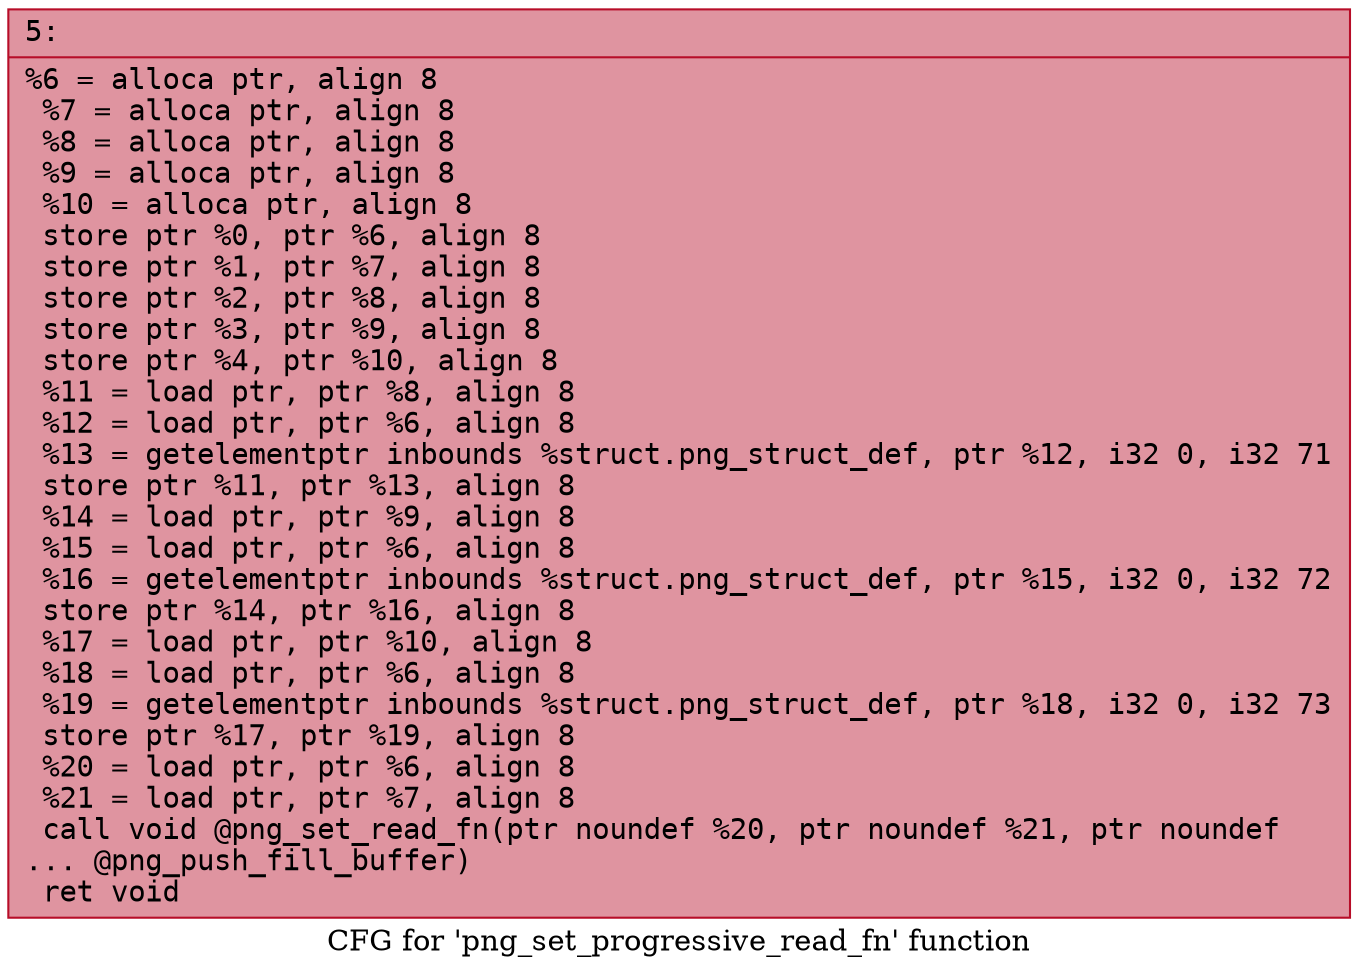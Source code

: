 digraph "CFG for 'png_set_progressive_read_fn' function" {
	label="CFG for 'png_set_progressive_read_fn' function";

	Node0x6000037e0ff0 [shape=record,color="#b70d28ff", style=filled, fillcolor="#b70d2870" fontname="Courier",label="{5:\l|  %6 = alloca ptr, align 8\l  %7 = alloca ptr, align 8\l  %8 = alloca ptr, align 8\l  %9 = alloca ptr, align 8\l  %10 = alloca ptr, align 8\l  store ptr %0, ptr %6, align 8\l  store ptr %1, ptr %7, align 8\l  store ptr %2, ptr %8, align 8\l  store ptr %3, ptr %9, align 8\l  store ptr %4, ptr %10, align 8\l  %11 = load ptr, ptr %8, align 8\l  %12 = load ptr, ptr %6, align 8\l  %13 = getelementptr inbounds %struct.png_struct_def, ptr %12, i32 0, i32 71\l  store ptr %11, ptr %13, align 8\l  %14 = load ptr, ptr %9, align 8\l  %15 = load ptr, ptr %6, align 8\l  %16 = getelementptr inbounds %struct.png_struct_def, ptr %15, i32 0, i32 72\l  store ptr %14, ptr %16, align 8\l  %17 = load ptr, ptr %10, align 8\l  %18 = load ptr, ptr %6, align 8\l  %19 = getelementptr inbounds %struct.png_struct_def, ptr %18, i32 0, i32 73\l  store ptr %17, ptr %19, align 8\l  %20 = load ptr, ptr %6, align 8\l  %21 = load ptr, ptr %7, align 8\l  call void @png_set_read_fn(ptr noundef %20, ptr noundef %21, ptr noundef\l... @png_push_fill_buffer)\l  ret void\l}"];
}
